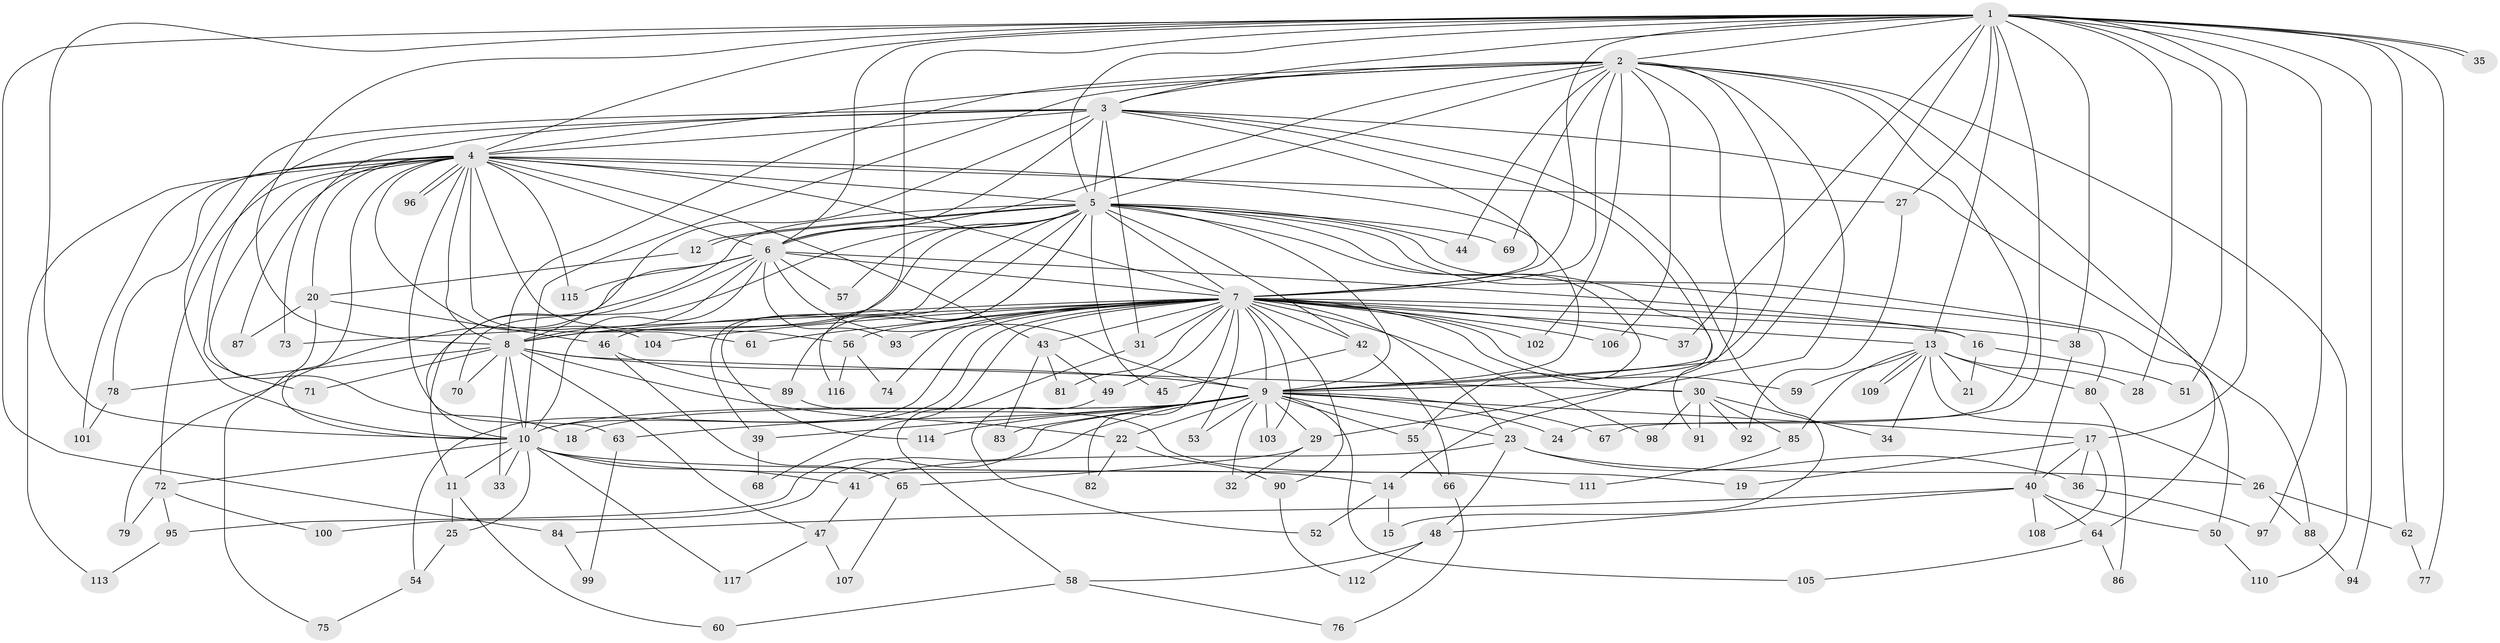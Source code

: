 // Generated by graph-tools (version 1.1) at 2025/34/03/09/25 02:34:50]
// undirected, 117 vertices, 259 edges
graph export_dot {
graph [start="1"]
  node [color=gray90,style=filled];
  1;
  2;
  3;
  4;
  5;
  6;
  7;
  8;
  9;
  10;
  11;
  12;
  13;
  14;
  15;
  16;
  17;
  18;
  19;
  20;
  21;
  22;
  23;
  24;
  25;
  26;
  27;
  28;
  29;
  30;
  31;
  32;
  33;
  34;
  35;
  36;
  37;
  38;
  39;
  40;
  41;
  42;
  43;
  44;
  45;
  46;
  47;
  48;
  49;
  50;
  51;
  52;
  53;
  54;
  55;
  56;
  57;
  58;
  59;
  60;
  61;
  62;
  63;
  64;
  65;
  66;
  67;
  68;
  69;
  70;
  71;
  72;
  73;
  74;
  75;
  76;
  77;
  78;
  79;
  80;
  81;
  82;
  83;
  84;
  85;
  86;
  87;
  88;
  89;
  90;
  91;
  92;
  93;
  94;
  95;
  96;
  97;
  98;
  99;
  100;
  101;
  102;
  103;
  104;
  105;
  106;
  107;
  108;
  109;
  110;
  111;
  112;
  113;
  114;
  115;
  116;
  117;
  1 -- 2;
  1 -- 3;
  1 -- 4;
  1 -- 5;
  1 -- 6;
  1 -- 7;
  1 -- 8;
  1 -- 9;
  1 -- 10;
  1 -- 13;
  1 -- 17;
  1 -- 27;
  1 -- 28;
  1 -- 35;
  1 -- 35;
  1 -- 37;
  1 -- 38;
  1 -- 46;
  1 -- 51;
  1 -- 62;
  1 -- 67;
  1 -- 77;
  1 -- 84;
  1 -- 94;
  1 -- 97;
  2 -- 3;
  2 -- 4;
  2 -- 5;
  2 -- 6;
  2 -- 7;
  2 -- 8;
  2 -- 9;
  2 -- 10;
  2 -- 14;
  2 -- 24;
  2 -- 29;
  2 -- 44;
  2 -- 64;
  2 -- 69;
  2 -- 102;
  2 -- 106;
  2 -- 110;
  3 -- 4;
  3 -- 5;
  3 -- 6;
  3 -- 7;
  3 -- 8;
  3 -- 9;
  3 -- 10;
  3 -- 15;
  3 -- 31;
  3 -- 71;
  3 -- 73;
  3 -- 88;
  4 -- 5;
  4 -- 6;
  4 -- 7;
  4 -- 8;
  4 -- 9;
  4 -- 10;
  4 -- 18;
  4 -- 20;
  4 -- 27;
  4 -- 43;
  4 -- 56;
  4 -- 61;
  4 -- 63;
  4 -- 72;
  4 -- 78;
  4 -- 87;
  4 -- 96;
  4 -- 96;
  4 -- 101;
  4 -- 104;
  4 -- 113;
  4 -- 115;
  5 -- 6;
  5 -- 7;
  5 -- 8;
  5 -- 9;
  5 -- 10;
  5 -- 12;
  5 -- 12;
  5 -- 39;
  5 -- 42;
  5 -- 44;
  5 -- 45;
  5 -- 50;
  5 -- 55;
  5 -- 57;
  5 -- 69;
  5 -- 70;
  5 -- 80;
  5 -- 89;
  5 -- 91;
  5 -- 114;
  5 -- 116;
  6 -- 7;
  6 -- 8;
  6 -- 9;
  6 -- 10;
  6 -- 11;
  6 -- 16;
  6 -- 57;
  6 -- 79;
  6 -- 93;
  6 -- 115;
  7 -- 8;
  7 -- 9;
  7 -- 10;
  7 -- 13;
  7 -- 16;
  7 -- 23;
  7 -- 30;
  7 -- 31;
  7 -- 37;
  7 -- 38;
  7 -- 42;
  7 -- 43;
  7 -- 49;
  7 -- 53;
  7 -- 54;
  7 -- 56;
  7 -- 59;
  7 -- 61;
  7 -- 68;
  7 -- 73;
  7 -- 74;
  7 -- 81;
  7 -- 82;
  7 -- 90;
  7 -- 93;
  7 -- 98;
  7 -- 102;
  7 -- 103;
  7 -- 104;
  7 -- 106;
  8 -- 9;
  8 -- 10;
  8 -- 22;
  8 -- 30;
  8 -- 33;
  8 -- 47;
  8 -- 70;
  8 -- 71;
  8 -- 78;
  9 -- 10;
  9 -- 17;
  9 -- 18;
  9 -- 22;
  9 -- 23;
  9 -- 24;
  9 -- 29;
  9 -- 32;
  9 -- 39;
  9 -- 53;
  9 -- 55;
  9 -- 63;
  9 -- 67;
  9 -- 83;
  9 -- 95;
  9 -- 100;
  9 -- 103;
  9 -- 105;
  9 -- 114;
  10 -- 11;
  10 -- 14;
  10 -- 19;
  10 -- 25;
  10 -- 33;
  10 -- 41;
  10 -- 72;
  10 -- 117;
  11 -- 25;
  11 -- 60;
  12 -- 20;
  13 -- 21;
  13 -- 26;
  13 -- 28;
  13 -- 34;
  13 -- 59;
  13 -- 80;
  13 -- 85;
  13 -- 109;
  13 -- 109;
  14 -- 15;
  14 -- 52;
  16 -- 21;
  16 -- 51;
  17 -- 19;
  17 -- 36;
  17 -- 40;
  17 -- 108;
  20 -- 46;
  20 -- 75;
  20 -- 87;
  22 -- 82;
  22 -- 90;
  23 -- 26;
  23 -- 36;
  23 -- 41;
  23 -- 48;
  25 -- 54;
  26 -- 62;
  26 -- 88;
  27 -- 92;
  29 -- 32;
  29 -- 65;
  30 -- 34;
  30 -- 85;
  30 -- 91;
  30 -- 92;
  30 -- 98;
  31 -- 58;
  36 -- 97;
  38 -- 40;
  39 -- 68;
  40 -- 48;
  40 -- 50;
  40 -- 64;
  40 -- 84;
  40 -- 108;
  41 -- 47;
  42 -- 45;
  42 -- 66;
  43 -- 49;
  43 -- 81;
  43 -- 83;
  46 -- 65;
  46 -- 89;
  47 -- 107;
  47 -- 117;
  48 -- 58;
  48 -- 112;
  49 -- 52;
  50 -- 110;
  54 -- 75;
  55 -- 66;
  56 -- 74;
  56 -- 116;
  58 -- 60;
  58 -- 76;
  62 -- 77;
  63 -- 99;
  64 -- 86;
  64 -- 105;
  65 -- 107;
  66 -- 76;
  72 -- 79;
  72 -- 95;
  72 -- 100;
  78 -- 101;
  80 -- 86;
  84 -- 99;
  85 -- 111;
  88 -- 94;
  89 -- 111;
  90 -- 112;
  95 -- 113;
}
